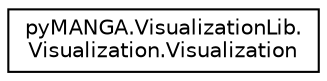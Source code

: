 digraph "Graphical Class Hierarchy"
{
  edge [fontname="Helvetica",fontsize="10",labelfontname="Helvetica",labelfontsize="10"];
  node [fontname="Helvetica",fontsize="10",shape=record];
  rankdir="LR";
  Node1 [label="pyMANGA.VisualizationLib.\lVisualization.Visualization",height=0.2,width=0.4,color="black", fillcolor="white", style="filled",URL="$classpyMANGA_1_1VisualizationLib_1_1Visualization_1_1Visualization.html",tooltip="Parent class for Visualization. "];
}
